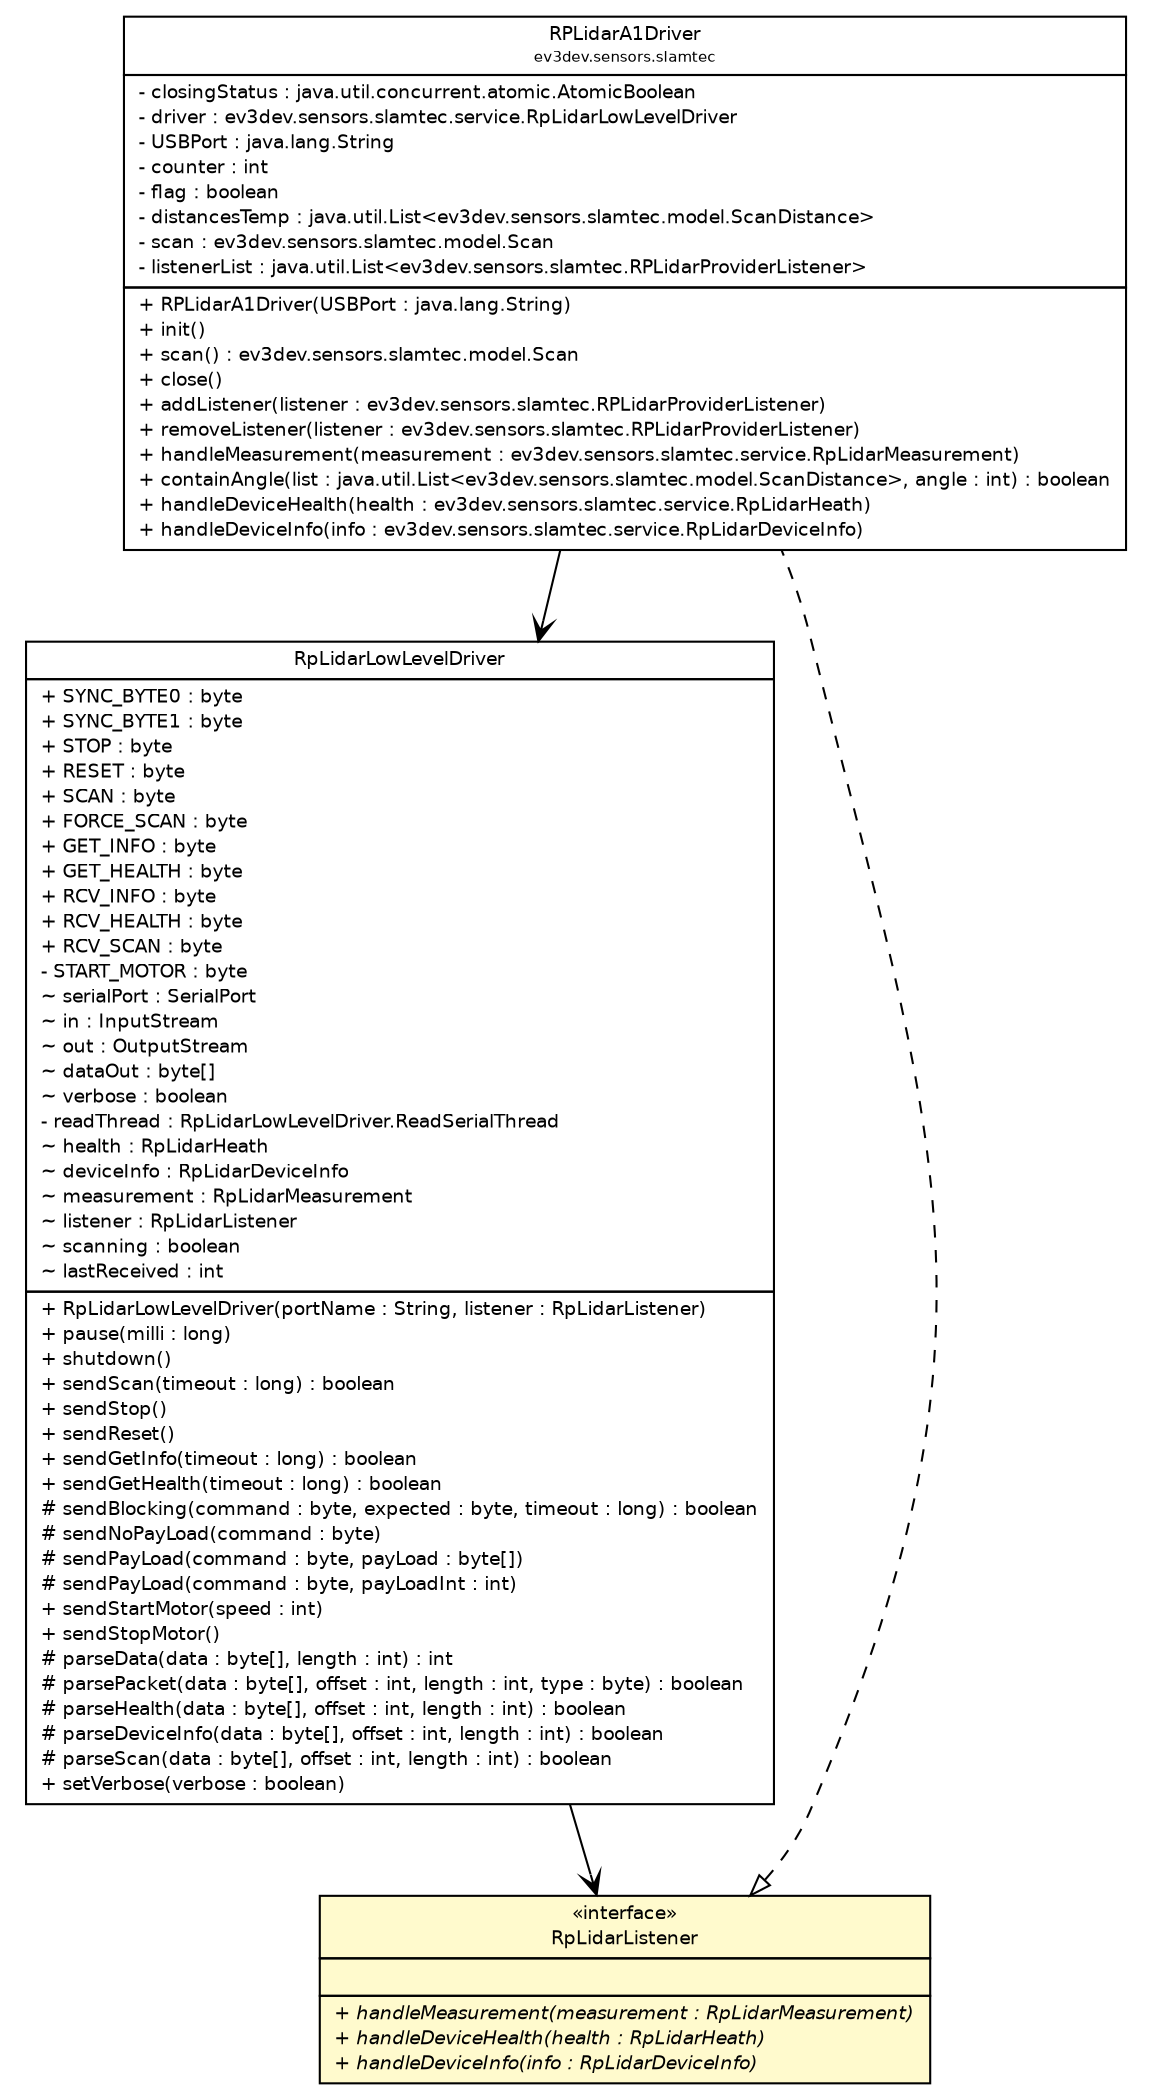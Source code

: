 #!/usr/local/bin/dot
#
# Class diagram 
# Generated by UMLGraph version R5_6-24-gf6e263 (http://www.umlgraph.org/)
#

digraph G {
	edge [fontname="Helvetica",fontsize=10,labelfontname="Helvetica",labelfontsize=10];
	node [fontname="Helvetica",fontsize=10,shape=plaintext];
	nodesep=0.25;
	ranksep=0.5;
	// ev3dev.sensors.slamtec.RPLidarA1Driver
	c279 [label=<<table title="ev3dev.sensors.slamtec.RPLidarA1Driver" border="0" cellborder="1" cellspacing="0" cellpadding="2" port="p" href="../RPLidarA1Driver.html">
		<tr><td><table border="0" cellspacing="0" cellpadding="1">
<tr><td align="center" balign="center"> RPLidarA1Driver </td></tr>
<tr><td align="center" balign="center"><font point-size="7.0"> ev3dev.sensors.slamtec </font></td></tr>
		</table></td></tr>
		<tr><td><table border="0" cellspacing="0" cellpadding="1">
<tr><td align="left" balign="left"> - closingStatus : java.util.concurrent.atomic.AtomicBoolean </td></tr>
<tr><td align="left" balign="left"> - driver : ev3dev.sensors.slamtec.service.RpLidarLowLevelDriver </td></tr>
<tr><td align="left" balign="left"> - USBPort : java.lang.String </td></tr>
<tr><td align="left" balign="left"> - counter : int </td></tr>
<tr><td align="left" balign="left"> - flag : boolean </td></tr>
<tr><td align="left" balign="left"> - distancesTemp : java.util.List&lt;ev3dev.sensors.slamtec.model.ScanDistance&gt; </td></tr>
<tr><td align="left" balign="left"> - scan : ev3dev.sensors.slamtec.model.Scan </td></tr>
<tr><td align="left" balign="left"> - listenerList : java.util.List&lt;ev3dev.sensors.slamtec.RPLidarProviderListener&gt; </td></tr>
		</table></td></tr>
		<tr><td><table border="0" cellspacing="0" cellpadding="1">
<tr><td align="left" balign="left"> + RPLidarA1Driver(USBPort : java.lang.String) </td></tr>
<tr><td align="left" balign="left"> + init() </td></tr>
<tr><td align="left" balign="left"> + scan() : ev3dev.sensors.slamtec.model.Scan </td></tr>
<tr><td align="left" balign="left"> + close() </td></tr>
<tr><td align="left" balign="left"> + addListener(listener : ev3dev.sensors.slamtec.RPLidarProviderListener) </td></tr>
<tr><td align="left" balign="left"> + removeListener(listener : ev3dev.sensors.slamtec.RPLidarProviderListener) </td></tr>
<tr><td align="left" balign="left"> + handleMeasurement(measurement : ev3dev.sensors.slamtec.service.RpLidarMeasurement) </td></tr>
<tr><td align="left" balign="left"> + containAngle(list : java.util.List&lt;ev3dev.sensors.slamtec.model.ScanDistance&gt;, angle : int) : boolean </td></tr>
<tr><td align="left" balign="left"> + handleDeviceHealth(health : ev3dev.sensors.slamtec.service.RpLidarHeath) </td></tr>
<tr><td align="left" balign="left"> + handleDeviceInfo(info : ev3dev.sensors.slamtec.service.RpLidarDeviceInfo) </td></tr>
		</table></td></tr>
		</table>>, URL="../RPLidarA1Driver.html", fontname="Helvetica", fontcolor="black", fontsize=9.0];
	// ev3dev.sensors.slamtec.service.RpLidarListener
	c291 [label=<<table title="ev3dev.sensors.slamtec.service.RpLidarListener" border="0" cellborder="1" cellspacing="0" cellpadding="2" port="p" bgcolor="lemonChiffon" href="./RpLidarListener.html">
		<tr><td><table border="0" cellspacing="0" cellpadding="1">
<tr><td align="center" balign="center"> &#171;interface&#187; </td></tr>
<tr><td align="center" balign="center"> RpLidarListener </td></tr>
		</table></td></tr>
		<tr><td><table border="0" cellspacing="0" cellpadding="1">
<tr><td align="left" balign="left">  </td></tr>
		</table></td></tr>
		<tr><td><table border="0" cellspacing="0" cellpadding="1">
<tr><td align="left" balign="left"><font face="Helvetica-Oblique" point-size="9.0"> + handleMeasurement(measurement : RpLidarMeasurement) </font></td></tr>
<tr><td align="left" balign="left"><font face="Helvetica-Oblique" point-size="9.0"> + handleDeviceHealth(health : RpLidarHeath) </font></td></tr>
<tr><td align="left" balign="left"><font face="Helvetica-Oblique" point-size="9.0"> + handleDeviceInfo(info : RpLidarDeviceInfo) </font></td></tr>
		</table></td></tr>
		</table>>, URL="./RpLidarListener.html", fontname="Helvetica", fontcolor="black", fontsize=9.0];
	// ev3dev.sensors.slamtec.service.RpLidarLowLevelDriver
	c292 [label=<<table title="ev3dev.sensors.slamtec.service.RpLidarLowLevelDriver" border="0" cellborder="1" cellspacing="0" cellpadding="2" port="p" href="./RpLidarLowLevelDriver.html">
		<tr><td><table border="0" cellspacing="0" cellpadding="1">
<tr><td align="center" balign="center"> RpLidarLowLevelDriver </td></tr>
		</table></td></tr>
		<tr><td><table border="0" cellspacing="0" cellpadding="1">
<tr><td align="left" balign="left"> + SYNC_BYTE0 : byte </td></tr>
<tr><td align="left" balign="left"> + SYNC_BYTE1 : byte </td></tr>
<tr><td align="left" balign="left"> + STOP : byte </td></tr>
<tr><td align="left" balign="left"> + RESET : byte </td></tr>
<tr><td align="left" balign="left"> + SCAN : byte </td></tr>
<tr><td align="left" balign="left"> + FORCE_SCAN : byte </td></tr>
<tr><td align="left" balign="left"> + GET_INFO : byte </td></tr>
<tr><td align="left" balign="left"> + GET_HEALTH : byte </td></tr>
<tr><td align="left" balign="left"> + RCV_INFO : byte </td></tr>
<tr><td align="left" balign="left"> + RCV_HEALTH : byte </td></tr>
<tr><td align="left" balign="left"> + RCV_SCAN : byte </td></tr>
<tr><td align="left" balign="left"> - START_MOTOR : byte </td></tr>
<tr><td align="left" balign="left"> ~ serialPort : SerialPort </td></tr>
<tr><td align="left" balign="left"> ~ in : InputStream </td></tr>
<tr><td align="left" balign="left"> ~ out : OutputStream </td></tr>
<tr><td align="left" balign="left"> ~ dataOut : byte[] </td></tr>
<tr><td align="left" balign="left"> ~ verbose : boolean </td></tr>
<tr><td align="left" balign="left"> - readThread : RpLidarLowLevelDriver.ReadSerialThread </td></tr>
<tr><td align="left" balign="left"> ~ health : RpLidarHeath </td></tr>
<tr><td align="left" balign="left"> ~ deviceInfo : RpLidarDeviceInfo </td></tr>
<tr><td align="left" balign="left"> ~ measurement : RpLidarMeasurement </td></tr>
<tr><td align="left" balign="left"> ~ listener : RpLidarListener </td></tr>
<tr><td align="left" balign="left"> ~ scanning : boolean </td></tr>
<tr><td align="left" balign="left"> ~ lastReceived : int </td></tr>
		</table></td></tr>
		<tr><td><table border="0" cellspacing="0" cellpadding="1">
<tr><td align="left" balign="left"> + RpLidarLowLevelDriver(portName : String, listener : RpLidarListener) </td></tr>
<tr><td align="left" balign="left"> + pause(milli : long) </td></tr>
<tr><td align="left" balign="left"> + shutdown() </td></tr>
<tr><td align="left" balign="left"> + sendScan(timeout : long) : boolean </td></tr>
<tr><td align="left" balign="left"> + sendStop() </td></tr>
<tr><td align="left" balign="left"> + sendReset() </td></tr>
<tr><td align="left" balign="left"> + sendGetInfo(timeout : long) : boolean </td></tr>
<tr><td align="left" balign="left"> + sendGetHealth(timeout : long) : boolean </td></tr>
<tr><td align="left" balign="left"> # sendBlocking(command : byte, expected : byte, timeout : long) : boolean </td></tr>
<tr><td align="left" balign="left"> # sendNoPayLoad(command : byte) </td></tr>
<tr><td align="left" balign="left"> # sendPayLoad(command : byte, payLoad : byte[]) </td></tr>
<tr><td align="left" balign="left"> # sendPayLoad(command : byte, payLoadInt : int) </td></tr>
<tr><td align="left" balign="left"> + sendStartMotor(speed : int) </td></tr>
<tr><td align="left" balign="left"> + sendStopMotor() </td></tr>
<tr><td align="left" balign="left"> # parseData(data : byte[], length : int) : int </td></tr>
<tr><td align="left" balign="left"> # parsePacket(data : byte[], offset : int, length : int, type : byte) : boolean </td></tr>
<tr><td align="left" balign="left"> # parseHealth(data : byte[], offset : int, length : int) : boolean </td></tr>
<tr><td align="left" balign="left"> # parseDeviceInfo(data : byte[], offset : int, length : int) : boolean </td></tr>
<tr><td align="left" balign="left"> # parseScan(data : byte[], offset : int, length : int) : boolean </td></tr>
<tr><td align="left" balign="left"> + setVerbose(verbose : boolean) </td></tr>
		</table></td></tr>
		</table>>, URL="./RpLidarLowLevelDriver.html", fontname="Helvetica", fontcolor="black", fontsize=9.0];
	//ev3dev.sensors.slamtec.RPLidarA1Driver implements ev3dev.sensors.slamtec.service.RpLidarListener
	c291:p -> c279:p [dir=back,arrowtail=empty,style=dashed];
	// ev3dev.sensors.slamtec.RPLidarA1Driver NAVASSOC ev3dev.sensors.slamtec.service.RpLidarLowLevelDriver
	c279:p -> c292:p [taillabel="", label="", headlabel="", fontname="Helvetica", fontcolor="black", fontsize=10.0, color="black", arrowhead=open];
	// ev3dev.sensors.slamtec.service.RpLidarLowLevelDriver NAVASSOC ev3dev.sensors.slamtec.service.RpLidarListener
	c292:p -> c291:p [taillabel="", label="", headlabel="", fontname="Helvetica", fontcolor="black", fontsize=10.0, color="black", arrowhead=open];
}

